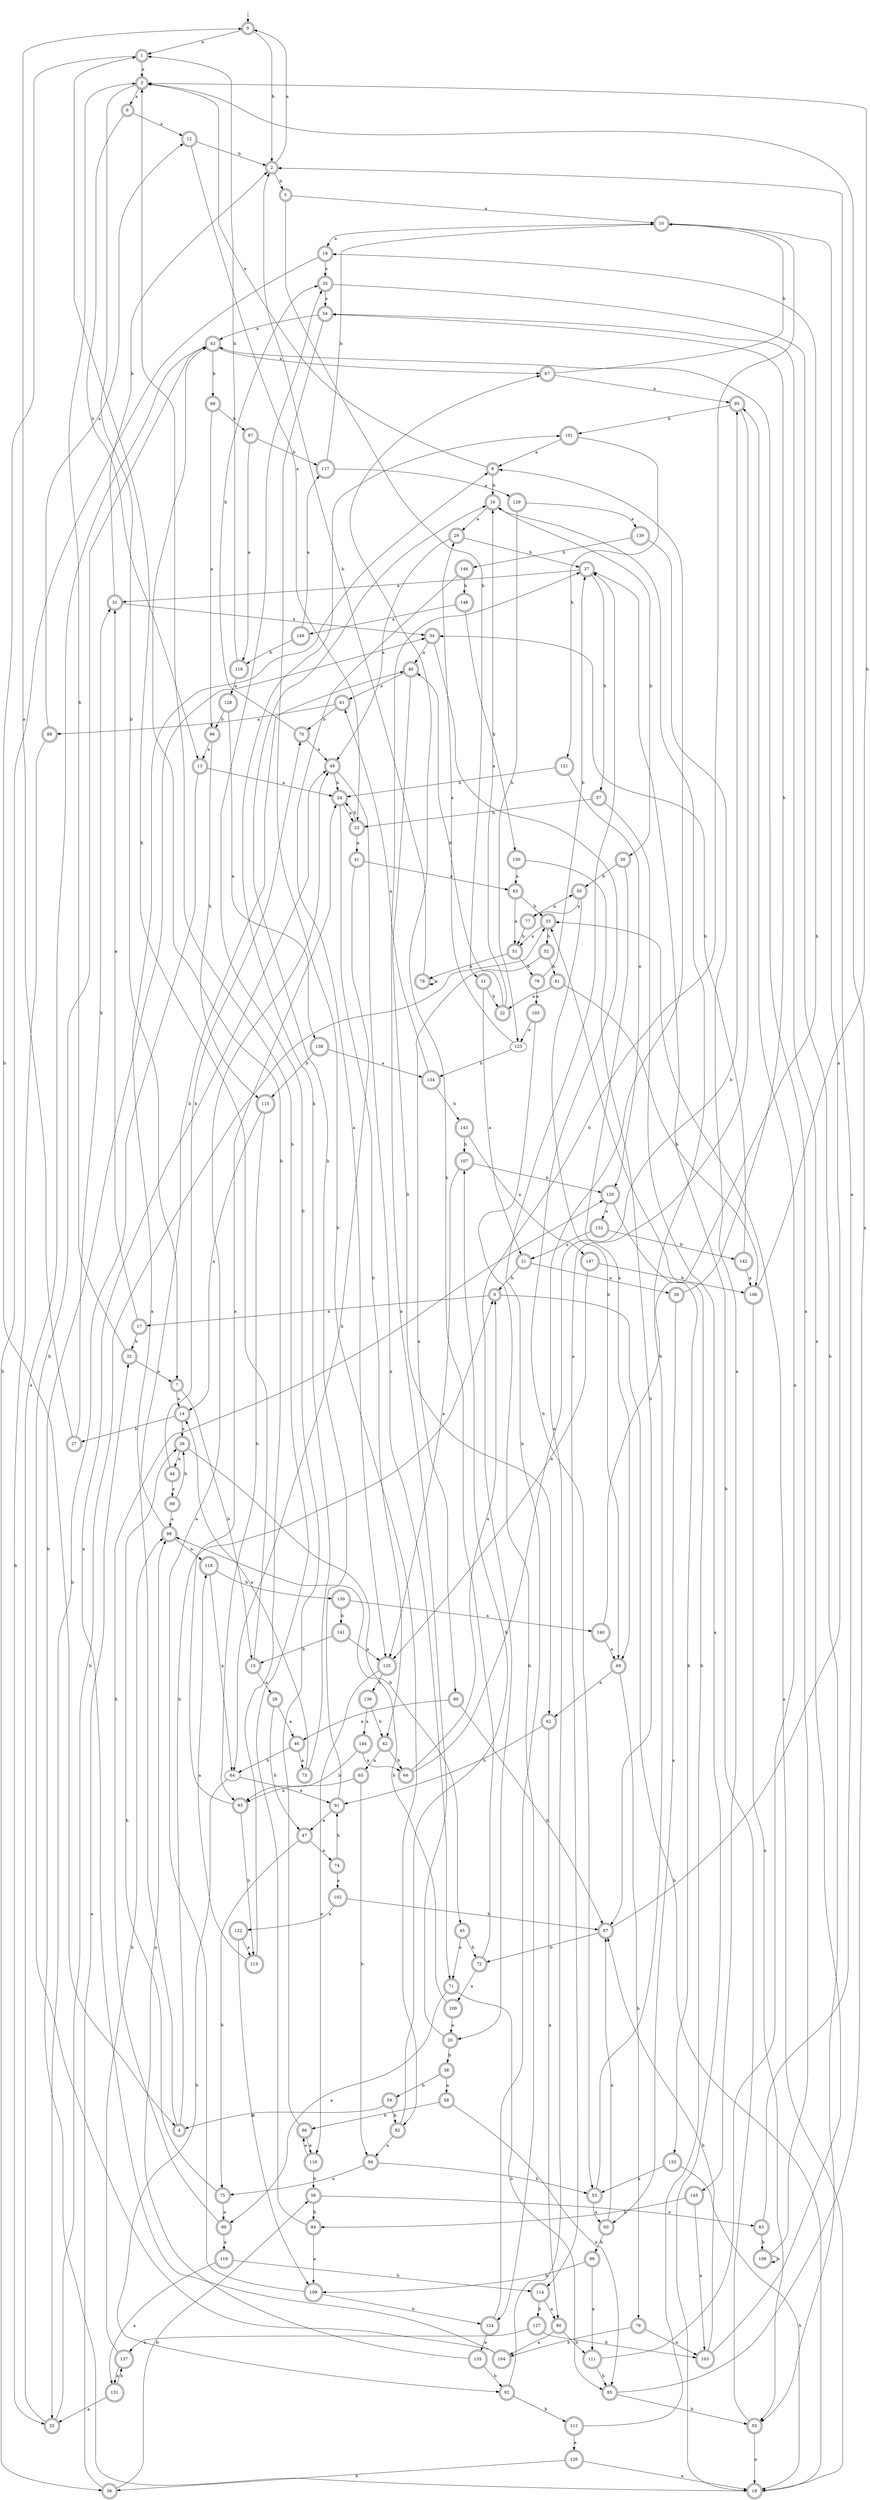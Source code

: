 digraph RandomDFA {
  __start0 [label="", shape=none];
  __start0 -> 0 [label=""];
  0 [shape=circle] [shape=doublecircle]
  0 -> 1 [label="a"]
  0 -> 2 [label="b"]
  1 [shape=doublecircle]
  1 -> 3 [label="a"]
  1 -> 4 [label="b"]
  2 [shape=doublecircle]
  2 -> 0 [label="a"]
  2 -> 5 [label="b"]
  3 [shape=doublecircle]
  3 -> 6 [label="a"]
  3 -> 7 [label="b"]
  4 [shape=doublecircle]
  4 -> 8 [label="a"]
  4 -> 9 [label="b"]
  5 [shape=doublecircle]
  5 -> 10 [label="a"]
  5 -> 11 [label="b"]
  6 [shape=doublecircle]
  6 -> 12 [label="a"]
  6 -> 13 [label="b"]
  7 [shape=doublecircle]
  7 -> 14 [label="a"]
  7 -> 15 [label="b"]
  8 [shape=doublecircle]
  8 -> 3 [label="a"]
  8 -> 16 [label="b"]
  9 [shape=doublecircle]
  9 -> 17 [label="a"]
  9 -> 18 [label="b"]
  10 [shape=doublecircle]
  10 -> 19 [label="a"]
  10 -> 20 [label="b"]
  11 [shape=doublecircle]
  11 -> 21 [label="a"]
  11 -> 22 [label="b"]
  12 [shape=doublecircle]
  12 -> 23 [label="a"]
  12 -> 2 [label="b"]
  13 [shape=doublecircle]
  13 -> 24 [label="a"]
  13 -> 25 [label="b"]
  14 [shape=doublecircle]
  14 -> 26 [label="a"]
  14 -> 27 [label="b"]
  15 [shape=doublecircle]
  15 -> 28 [label="a"]
  15 -> 1 [label="b"]
  16 [shape=doublecircle]
  16 -> 29 [label="a"]
  16 -> 30 [label="b"]
  17 [shape=doublecircle]
  17 -> 31 [label="a"]
  17 -> 32 [label="b"]
  18 [shape=doublecircle]
  18 -> 33 [label="a"]
  18 -> 34 [label="b"]
  19 [shape=doublecircle]
  19 -> 35 [label="a"]
  19 -> 36 [label="b"]
  20 [shape=doublecircle]
  20 -> 37 [label="a"]
  20 -> 38 [label="b"]
  21 [shape=doublecircle]
  21 -> 39 [label="a"]
  21 -> 9 [label="b"]
  22 [shape=doublecircle]
  22 -> 16 [label="a"]
  22 -> 40 [label="b"]
  23 [shape=doublecircle]
  23 -> 41 [label="a"]
  23 -> 24 [label="b"]
  24 [shape=doublecircle]
  24 -> 23 [label="a"]
  24 -> 42 [label="b"]
  25 [shape=doublecircle]
  25 -> 43 [label="a"]
  25 -> 33 [label="b"]
  26 [shape=doublecircle]
  26 -> 44 [label="a"]
  26 -> 45 [label="b"]
  27 [shape=doublecircle]
  27 -> 0 [label="a"]
  27 -> 31 [label="b"]
  28 [shape=doublecircle]
  28 -> 46 [label="a"]
  28 -> 47 [label="b"]
  29 [shape=doublecircle]
  29 -> 48 [label="a"]
  29 -> 37 [label="b"]
  30 [shape=doublecircle]
  30 -> 49 [label="a"]
  30 -> 50 [label="b"]
  31 [shape=doublecircle]
  31 -> 34 [label="a"]
  31 -> 2 [label="b"]
  32 [shape=doublecircle]
  32 -> 7 [label="a"]
  32 -> 3 [label="b"]
  33 [shape=doublecircle]
  33 -> 51 [label="a"]
  33 -> 52 [label="b"]
  34 [shape=doublecircle]
  34 -> 40 [label="a"]
  34 -> 53 [label="b"]
  35 [shape=doublecircle]
  35 -> 54 [label="a"]
  35 -> 55 [label="b"]
  36 [shape=doublecircle]
  36 -> 32 [label="a"]
  36 -> 56 [label="b"]
  37 [shape=doublecircle]
  37 -> 31 [label="a"]
  37 -> 57 [label="b"]
  38 [shape=doublecircle]
  38 -> 58 [label="a"]
  38 -> 59 [label="b"]
  39 [shape=doublecircle]
  39 -> 60 [label="a"]
  39 -> 54 [label="b"]
  40 [shape=doublecircle]
  40 -> 61 [label="a"]
  40 -> 62 [label="b"]
  41 [shape=doublecircle]
  41 -> 63 [label="a"]
  41 -> 64 [label="b"]
  42 [shape=doublecircle]
  42 -> 65 [label="a"]
  42 -> 66 [label="b"]
  43 [shape=doublecircle]
  43 -> 67 [label="a"]
  43 -> 68 [label="b"]
  44 [shape=doublecircle]
  44 -> 69 [label="a"]
  44 -> 70 [label="b"]
  45 [shape=doublecircle]
  45 -> 71 [label="a"]
  45 -> 72 [label="b"]
  46 [shape=doublecircle]
  46 -> 73 [label="a"]
  46 -> 64 [label="b"]
  47 [shape=doublecircle]
  47 -> 74 [label="a"]
  47 -> 75 [label="b"]
  48 [shape=doublecircle]
  48 -> 71 [label="a"]
  48 -> 24 [label="b"]
  49 [shape=doublecircle]
  49 -> 62 [label="a"]
  49 -> 76 [label="b"]
  50 [shape=doublecircle]
  50 -> 77 [label="a"]
  50 -> 49 [label="b"]
  51 [shape=doublecircle]
  51 -> 78 [label="a"]
  51 -> 79 [label="b"]
  52 [shape=doublecircle]
  52 -> 80 [label="a"]
  52 -> 81 [label="b"]
  53 [shape=doublecircle]
  53 -> 60 [label="a"]
  53 -> 16 [label="b"]
  54 [shape=doublecircle]
  54 -> 43 [label="a"]
  54 -> 82 [label="b"]
  55 [shape=doublecircle]
  55 -> 18 [label="a"]
  55 -> 37 [label="b"]
  56 [shape=doublecircle]
  56 -> 83 [label="a"]
  56 -> 84 [label="b"]
  57 [shape=doublecircle]
  57 -> 18 [label="a"]
  57 -> 23 [label="b"]
  58 [shape=doublecircle]
  58 -> 85 [label="a"]
  58 -> 86 [label="b"]
  59 [shape=doublecircle]
  59 -> 4 [label="a"]
  59 -> 82 [label="b"]
  60 [shape=doublecircle]
  60 -> 87 [label="a"]
  60 -> 88 [label="b"]
  61 [shape=doublecircle]
  61 -> 89 [label="a"]
  61 -> 70 [label="b"]
  62 [shape=doublecircle]
  62 -> 90 [label="a"]
  62 -> 91 [label="b"]
  63 [shape=doublecircle]
  63 -> 51 [label="a"]
  63 -> 33 [label="b"]
  64
  64 -> 91 [label="a"]
  64 -> 92 [label="b"]
  65 [shape=doublecircle]
  65 -> 93 [label="a"]
  65 -> 94 [label="b"]
  66 [shape=doublecircle]
  66 -> 9 [label="a"]
  66 -> 95 [label="b"]
  67 [shape=doublecircle]
  67 -> 95 [label="a"]
  67 -> 10 [label="b"]
  68 [shape=doublecircle]
  68 -> 96 [label="a"]
  68 -> 97 [label="b"]
  69 [shape=doublecircle]
  69 -> 98 [label="a"]
  69 -> 26 [label="b"]
  70 [shape=doublecircle]
  70 -> 48 [label="a"]
  70 -> 35 [label="b"]
  71 [shape=doublecircle]
  71 -> 99 [label="a"]
  71 -> 85 [label="b"]
  72 [shape=doublecircle]
  72 -> 100 [label="a"]
  72 -> 67 [label="b"]
  73 [shape=doublecircle]
  73 -> 14 [label="a"]
  73 -> 101 [label="b"]
  74 [shape=doublecircle]
  74 -> 102 [label="a"]
  74 -> 91 [label="b"]
  75 [shape=doublecircle]
  75 -> 99 [label="a"]
  75 -> 26 [label="b"]
  76 [shape=doublecircle]
  76 -> 103 [label="a"]
  76 -> 104 [label="b"]
  77 [shape=doublecircle]
  77 -> 50 [label="a"]
  77 -> 51 [label="b"]
  78 [shape=doublecircle]
  78 -> 78 [label="a"]
  78 -> 2 [label="b"]
  79 [shape=doublecircle]
  79 -> 105 [label="a"]
  79 -> 37 [label="b"]
  80 [shape=doublecircle]
  80 -> 46 [label="a"]
  80 -> 87 [label="b"]
  81 [shape=doublecircle]
  81 -> 22 [label="a"]
  81 -> 106 [label="b"]
  82 [shape=doublecircle]
  82 -> 94 [label="a"]
  82 -> 107 [label="b"]
  83 [shape=doublecircle]
  83 -> 2 [label="a"]
  83 -> 108 [label="b"]
  84 [shape=doublecircle]
  84 -> 109 [label="a"]
  84 -> 3 [label="b"]
  85 [shape=doublecircle]
  85 -> 3 [label="a"]
  85 -> 55 [label="b"]
  86 [shape=doublecircle]
  86 -> 110 [label="a"]
  86 -> 35 [label="b"]
  87 [shape=doublecircle]
  87 -> 10 [label="a"]
  87 -> 72 [label="b"]
  88 [shape=doublecircle]
  88 -> 111 [label="a"]
  88 -> 109 [label="b"]
  89 [shape=doublecircle]
  89 -> 12 [label="a"]
  89 -> 25 [label="b"]
  90 [shape=doublecircle]
  90 -> 104 [label="a"]
  90 -> 111 [label="b"]
  91 [shape=doublecircle]
  91 -> 47 [label="a"]
  91 -> 16 [label="b"]
  92 [shape=doublecircle]
  92 -> 8 [label="a"]
  92 -> 112 [label="b"]
  93 [shape=doublecircle]
  93 -> 24 [label="a"]
  93 -> 113 [label="b"]
  94 [shape=doublecircle]
  94 -> 75 [label="a"]
  94 -> 53 [label="b"]
  95 [shape=doublecircle]
  95 -> 114 [label="a"]
  95 -> 101 [label="b"]
  96 [shape=doublecircle]
  96 -> 13 [label="a"]
  96 -> 115 [label="b"]
  97 [shape=doublecircle]
  97 -> 116 [label="a"]
  97 -> 117 [label="b"]
  98 [shape=doublecircle]
  98 -> 118 [label="a"]
  98 -> 40 [label="b"]
  99 [shape=doublecircle]
  99 -> 119 [label="a"]
  99 -> 120 [label="b"]
  100 [shape=doublecircle]
  100 -> 20 [label="a"]
  100 -> 98 [label="b"]
  101 [shape=doublecircle]
  101 -> 8 [label="a"]
  101 -> 121 [label="b"]
  102 [shape=doublecircle]
  102 -> 122 [label="a"]
  102 -> 87 [label="b"]
  103 [shape=doublecircle]
  103 -> 54 [label="a"]
  103 -> 87 [label="b"]
  104 [shape=doublecircle]
  104 -> 48 [label="a"]
  104 -> 43 [label="b"]
  105 [shape=doublecircle]
  105 -> 123 [label="a"]
  105 -> 124 [label="b"]
  106 [shape=doublecircle]
  106 -> 55 [label="a"]
  106 -> 3 [label="b"]
  107 [shape=doublecircle]
  107 -> 125 [label="a"]
  107 -> 120 [label="b"]
  108 [shape=doublecircle]
  108 -> 43 [label="a"]
  108 -> 108 [label="b"]
  109 [shape=doublecircle]
  109 -> 48 [label="a"]
  109 -> 124 [label="b"]
  110 [shape=doublecircle]
  110 -> 86 [label="a"]
  110 -> 56 [label="b"]
  111 [shape=doublecircle]
  111 -> 95 [label="a"]
  111 -> 85 [label="b"]
  112 [shape=doublecircle]
  112 -> 126 [label="a"]
  112 -> 33 [label="b"]
  113 [shape=doublecircle]
  113 -> 118 [label="a"]
  113 -> 43 [label="b"]
  114 [shape=doublecircle]
  114 -> 90 [label="a"]
  114 -> 127 [label="b"]
  115 [shape=doublecircle]
  115 -> 14 [label="a"]
  115 -> 93 [label="b"]
  116 [shape=doublecircle]
  116 -> 128 [label="a"]
  116 -> 1 [label="b"]
  117 [shape=doublecircle]
  117 -> 129 [label="a"]
  117 -> 10 [label="b"]
  118 [shape=doublecircle]
  118 -> 64 [label="a"]
  118 -> 130 [label="b"]
  119 [shape=doublecircle]
  119 -> 131 [label="a"]
  119 -> 114 [label="b"]
  120 [shape=doublecircle]
  120 -> 132 [label="a"]
  120 -> 133 [label="b"]
  121 [shape=doublecircle]
  121 -> 120 [label="a"]
  121 -> 24 [label="b"]
  122 [shape=doublecircle]
  122 -> 113 [label="a"]
  122 -> 109 [label="b"]
  123
  123 -> 29 [label="a"]
  123 -> 134 [label="b"]
  124 [shape=doublecircle]
  124 -> 135 [label="a"]
  124 -> 37 [label="b"]
  125 [shape=doublecircle]
  125 -> 110 [label="a"]
  125 -> 136 [label="b"]
  126 [shape=doublecircle]
  126 -> 18 [label="a"]
  126 -> 36 [label="b"]
  127 [shape=doublecircle]
  127 -> 137 [label="a"]
  127 -> 103 [label="b"]
  128 [shape=doublecircle]
  128 -> 138 [label="a"]
  128 -> 96 [label="b"]
  129 [shape=doublecircle]
  129 -> 139 [label="a"]
  129 -> 123 [label="b"]
  130 [shape=doublecircle]
  130 -> 140 [label="a"]
  130 -> 141 [label="b"]
  131 [shape=doublecircle]
  131 -> 25 [label="a"]
  131 -> 137 [label="b"]
  132 [shape=doublecircle]
  132 -> 21 [label="a"]
  132 -> 142 [label="b"]
  133 [shape=doublecircle]
  133 -> 53 [label="a"]
  133 -> 18 [label="b"]
  134 [shape=doublecircle]
  134 -> 61 [label="a"]
  134 -> 143 [label="b"]
  135 [shape=doublecircle]
  135 -> 98 [label="a"]
  135 -> 92 [label="b"]
  136 [shape=doublecircle]
  136 -> 144 [label="a"]
  136 -> 42 [label="b"]
  137 [shape=doublecircle]
  137 -> 131 [label="a"]
  137 -> 98 [label="b"]
  138 [shape=doublecircle]
  138 -> 134 [label="a"]
  138 -> 115 [label="b"]
  139 [shape=doublecircle]
  139 -> 145 [label="a"]
  139 -> 146 [label="b"]
  140 [shape=doublecircle]
  140 -> 49 [label="a"]
  140 -> 19 [label="b"]
  141 [shape=doublecircle]
  141 -> 125 [label="a"]
  141 -> 15 [label="b"]
  142 [shape=doublecircle]
  142 -> 106 [label="a"]
  142 -> 34 [label="b"]
  143 [shape=doublecircle]
  143 -> 147 [label="a"]
  143 -> 107 [label="b"]
  144 [shape=doublecircle]
  144 -> 66 [label="a"]
  144 -> 93 [label="b"]
  145 [shape=doublecircle]
  145 -> 103 [label="a"]
  145 -> 84 [label="b"]
  146 [shape=doublecircle]
  146 -> 125 [label="a"]
  146 -> 148 [label="b"]
  147 [shape=doublecircle]
  147 -> 125 [label="a"]
  147 -> 106 [label="b"]
  148 [shape=doublecircle]
  148 -> 149 [label="a"]
  148 -> 150 [label="b"]
  149 [shape=doublecircle]
  149 -> 117 [label="a"]
  149 -> 116 [label="b"]
  150 [shape=doublecircle]
  150 -> 63 [label="a"]
  150 -> 87 [label="b"]
}
